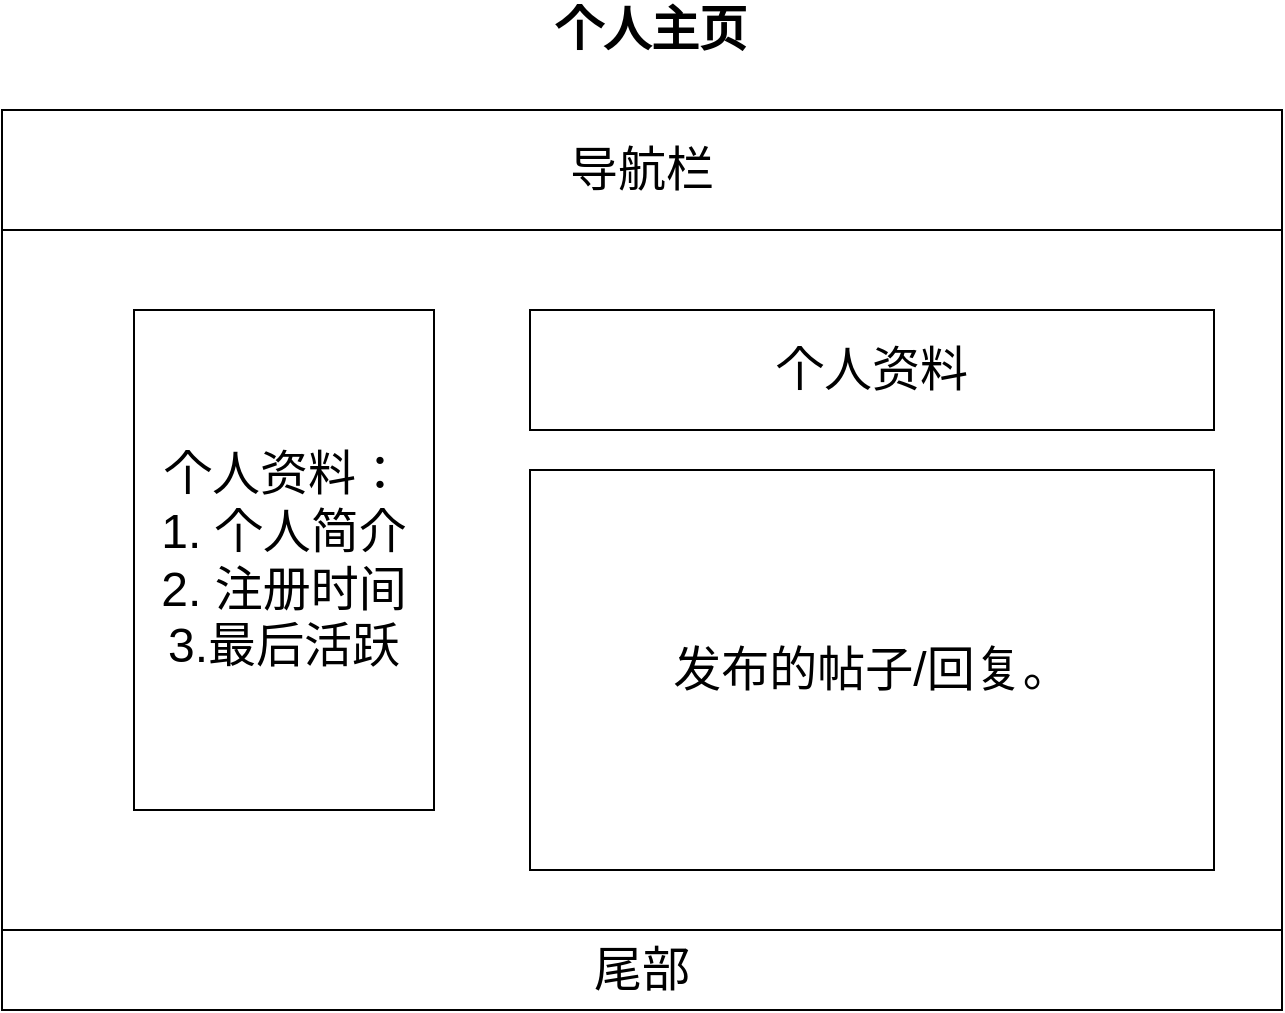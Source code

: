 <mxfile version="17.4.0" type="device"><diagram id="QYgp1fdbp1ue72TZ5837" name="Page-1"><mxGraphModel dx="971" dy="428" grid="1" gridSize="10" guides="1" tooltips="1" connect="1" arrows="1" fold="1" page="1" pageScale="1" pageWidth="827" pageHeight="1169" math="0" shadow="0"><root><mxCell id="0"/><mxCell id="1" parent="0"/><mxCell id="kXZm__OH0IGAmFmpWJSl-1" value="" style="rounded=0;whiteSpace=wrap;html=1;" vertex="1" parent="1"><mxGeometry x="94" y="170" width="640" height="450" as="geometry"/></mxCell><mxCell id="kXZm__OH0IGAmFmpWJSl-2" value="导航栏" style="rounded=0;whiteSpace=wrap;html=1;" vertex="1" parent="1"><mxGeometry x="94" y="170" width="640" height="60" as="geometry"/></mxCell><mxCell id="kXZm__OH0IGAmFmpWJSl-6" value="&lt;font style=&quot;font-size: 24px&quot;&gt;尾部&lt;/font&gt;" style="rounded=0;whiteSpace=wrap;html=1;" vertex="1" parent="1"><mxGeometry x="94" y="580" width="640" height="40" as="geometry"/></mxCell><mxCell id="kXZm__OH0IGAmFmpWJSl-7" value="&lt;b&gt;&lt;font style=&quot;font-size: 24px&quot;&gt;个人主页&lt;/font&gt;&lt;/b&gt;" style="text;html=1;resizable=0;autosize=1;align=center;verticalAlign=middle;points=[];fillColor=none;strokeColor=none;rounded=0;" vertex="1" parent="1"><mxGeometry x="363" y="120" width="110" height="20" as="geometry"/></mxCell><mxCell id="kXZm__OH0IGAmFmpWJSl-8" value="&lt;font style=&quot;font-size: 24px&quot;&gt;导航栏&lt;/font&gt;" style="rounded=0;whiteSpace=wrap;html=1;" vertex="1" parent="1"><mxGeometry x="94" y="170" width="640" height="60" as="geometry"/></mxCell><mxCell id="kXZm__OH0IGAmFmpWJSl-10" value="&lt;font style=&quot;font-size: 24px&quot;&gt;个人资料：&lt;br&gt;1. 个人简介&lt;br&gt;2. 注册时间&lt;br&gt;3.最后活跃&lt;/font&gt;" style="rounded=0;whiteSpace=wrap;html=1;" vertex="1" parent="1"><mxGeometry x="160" y="270" width="150" height="250" as="geometry"/></mxCell><mxCell id="kXZm__OH0IGAmFmpWJSl-11" value="&lt;font style=&quot;font-size: 24px&quot;&gt;个人资料&lt;/font&gt;" style="rounded=0;whiteSpace=wrap;html=1;" vertex="1" parent="1"><mxGeometry x="358" y="270" width="342" height="60" as="geometry"/></mxCell><mxCell id="kXZm__OH0IGAmFmpWJSl-12" value="&lt;font style=&quot;font-size: 24px&quot;&gt;发布的帖子/回复。&lt;/font&gt;" style="rounded=0;whiteSpace=wrap;html=1;" vertex="1" parent="1"><mxGeometry x="358" y="350" width="342" height="200" as="geometry"/></mxCell></root></mxGraphModel></diagram></mxfile>